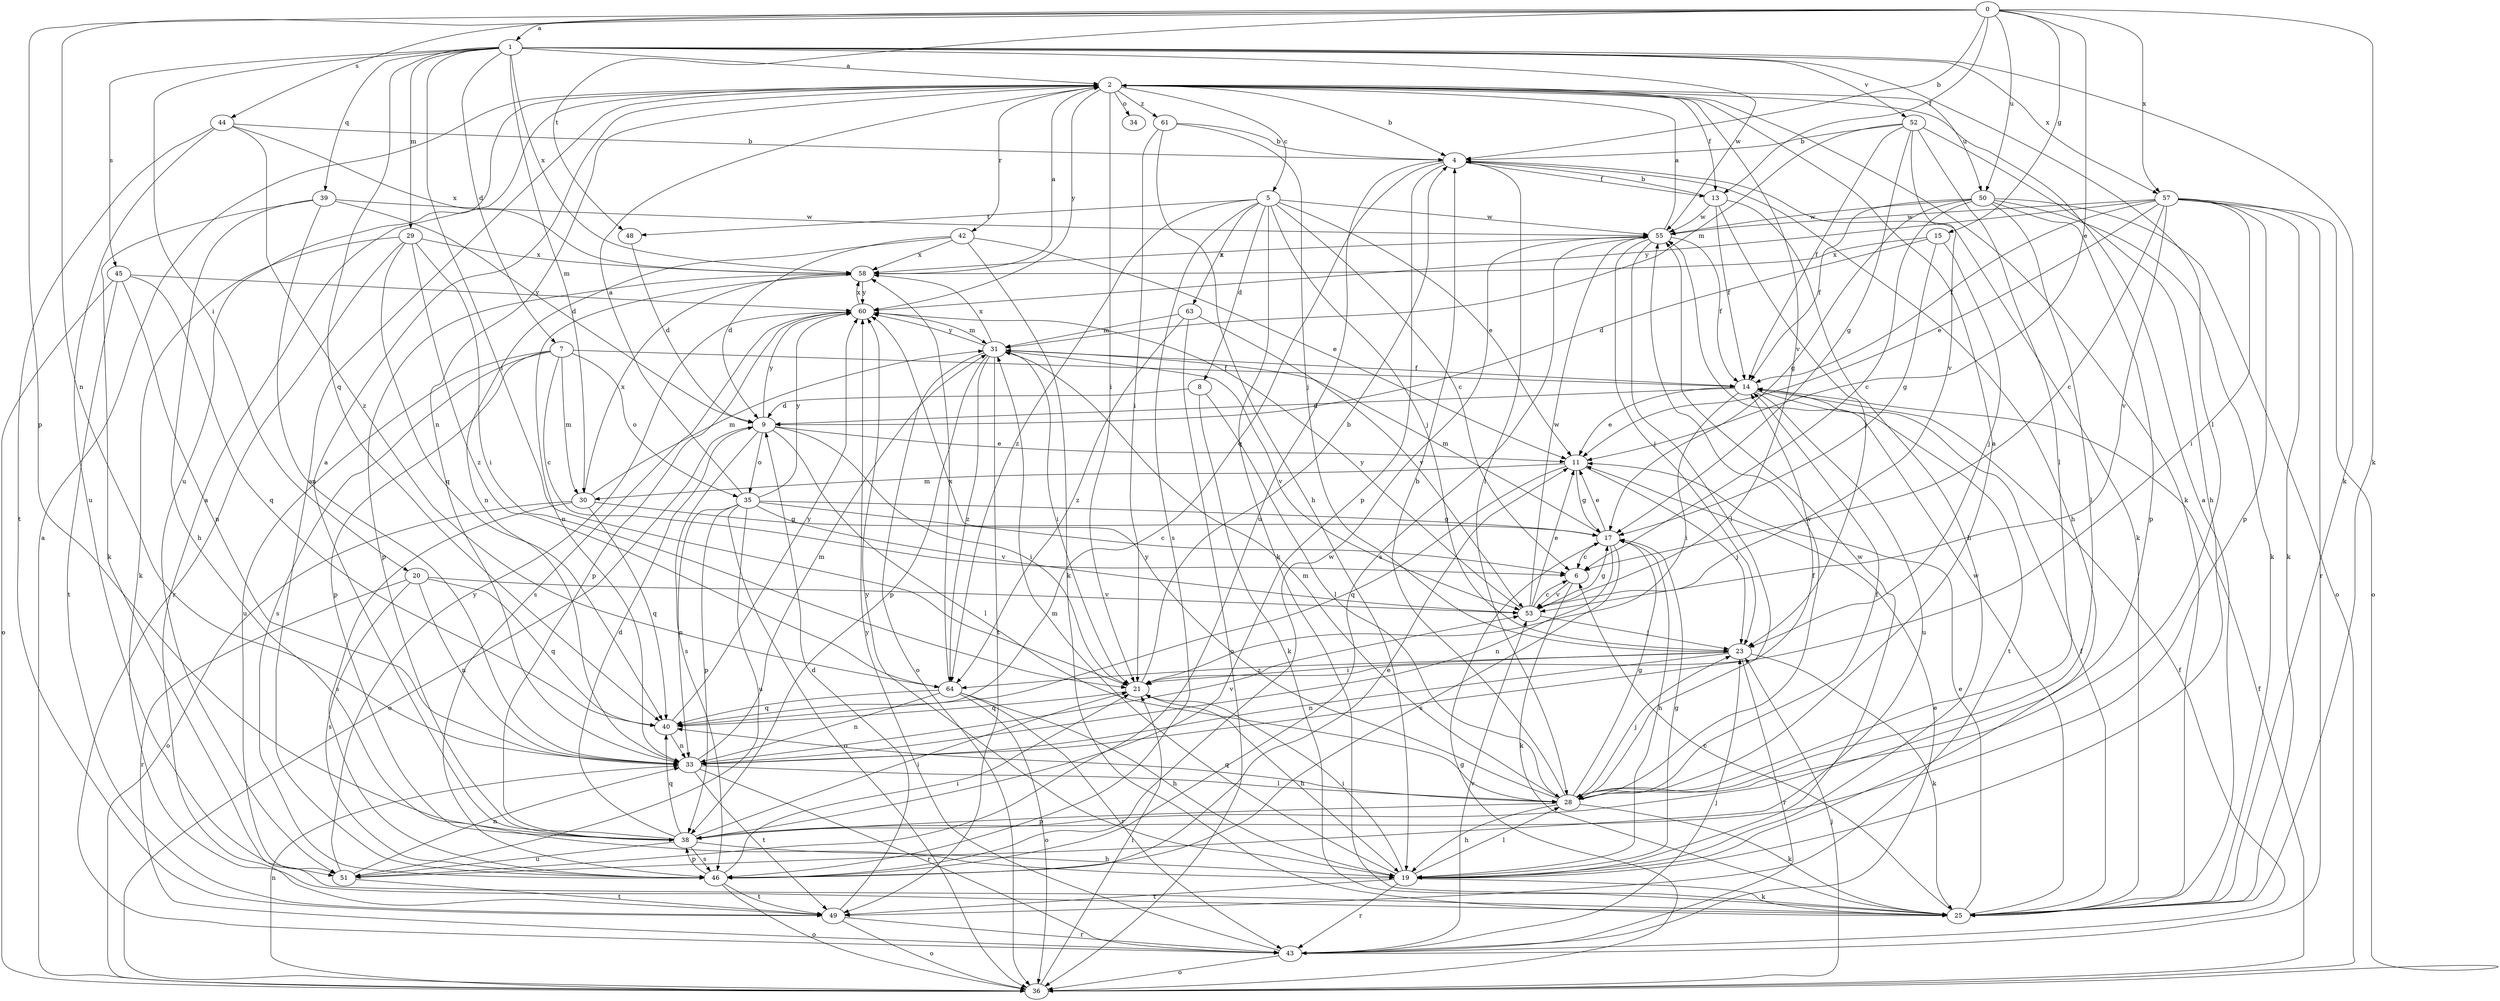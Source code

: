 strict digraph  {
0;
1;
2;
4;
5;
6;
7;
8;
9;
11;
13;
14;
15;
17;
19;
20;
21;
23;
25;
28;
29;
30;
31;
33;
34;
35;
36;
38;
39;
40;
42;
43;
44;
45;
46;
48;
49;
50;
51;
52;
53;
55;
57;
58;
60;
61;
63;
64;
0 -> 1  [label=a];
0 -> 4  [label=b];
0 -> 11  [label=e];
0 -> 13  [label=f];
0 -> 15  [label=g];
0 -> 25  [label=k];
0 -> 33  [label=n];
0 -> 38  [label=p];
0 -> 44  [label=s];
0 -> 48  [label=t];
0 -> 50  [label=u];
0 -> 57  [label=x];
1 -> 2  [label=a];
1 -> 7  [label=d];
1 -> 20  [label=i];
1 -> 21  [label=i];
1 -> 25  [label=k];
1 -> 28  [label=l];
1 -> 29  [label=m];
1 -> 30  [label=m];
1 -> 39  [label=q];
1 -> 40  [label=q];
1 -> 45  [label=s];
1 -> 52  [label=v];
1 -> 55  [label=w];
1 -> 57  [label=x];
1 -> 58  [label=x];
2 -> 4  [label=b];
2 -> 5  [label=c];
2 -> 13  [label=f];
2 -> 21  [label=i];
2 -> 25  [label=k];
2 -> 33  [label=n];
2 -> 34  [label=o];
2 -> 42  [label=r];
2 -> 50  [label=u];
2 -> 51  [label=u];
2 -> 53  [label=v];
2 -> 60  [label=y];
2 -> 61  [label=z];
4 -> 13  [label=f];
4 -> 19  [label=h];
4 -> 25  [label=k];
4 -> 28  [label=l];
4 -> 38  [label=p];
4 -> 40  [label=q];
4 -> 51  [label=u];
5 -> 6  [label=c];
5 -> 8  [label=d];
5 -> 11  [label=e];
5 -> 23  [label=j];
5 -> 25  [label=k];
5 -> 46  [label=s];
5 -> 48  [label=t];
5 -> 55  [label=w];
5 -> 63  [label=z];
5 -> 64  [label=z];
6 -> 25  [label=k];
6 -> 53  [label=v];
7 -> 6  [label=c];
7 -> 14  [label=f];
7 -> 30  [label=m];
7 -> 35  [label=o];
7 -> 38  [label=p];
7 -> 46  [label=s];
7 -> 51  [label=u];
8 -> 9  [label=d];
8 -> 25  [label=k];
8 -> 28  [label=l];
9 -> 11  [label=e];
9 -> 21  [label=i];
9 -> 28  [label=l];
9 -> 35  [label=o];
9 -> 36  [label=o];
9 -> 46  [label=s];
9 -> 60  [label=y];
11 -> 17  [label=g];
11 -> 23  [label=j];
11 -> 30  [label=m];
11 -> 40  [label=q];
13 -> 4  [label=b];
13 -> 14  [label=f];
13 -> 19  [label=h];
13 -> 23  [label=j];
13 -> 55  [label=w];
14 -> 9  [label=d];
14 -> 11  [label=e];
14 -> 21  [label=i];
14 -> 49  [label=t];
14 -> 51  [label=u];
15 -> 9  [label=d];
15 -> 17  [label=g];
15 -> 23  [label=j];
15 -> 58  [label=x];
17 -> 6  [label=c];
17 -> 11  [label=e];
17 -> 19  [label=h];
17 -> 31  [label=m];
17 -> 33  [label=n];
17 -> 46  [label=s];
19 -> 17  [label=g];
19 -> 21  [label=i];
19 -> 25  [label=k];
19 -> 28  [label=l];
19 -> 31  [label=m];
19 -> 43  [label=r];
19 -> 49  [label=t];
19 -> 55  [label=w];
19 -> 60  [label=y];
20 -> 33  [label=n];
20 -> 40  [label=q];
20 -> 43  [label=r];
20 -> 46  [label=s];
20 -> 53  [label=v];
21 -> 4  [label=b];
21 -> 19  [label=h];
21 -> 40  [label=q];
23 -> 21  [label=i];
23 -> 25  [label=k];
23 -> 33  [label=n];
23 -> 43  [label=r];
23 -> 64  [label=z];
25 -> 2  [label=a];
25 -> 6  [label=c];
25 -> 11  [label=e];
25 -> 14  [label=f];
25 -> 55  [label=w];
28 -> 2  [label=a];
28 -> 4  [label=b];
28 -> 14  [label=f];
28 -> 17  [label=g];
28 -> 19  [label=h];
28 -> 23  [label=j];
28 -> 25  [label=k];
28 -> 31  [label=m];
28 -> 38  [label=p];
28 -> 40  [label=q];
28 -> 55  [label=w];
28 -> 60  [label=y];
29 -> 21  [label=i];
29 -> 25  [label=k];
29 -> 40  [label=q];
29 -> 43  [label=r];
29 -> 58  [label=x];
29 -> 64  [label=z];
30 -> 17  [label=g];
30 -> 31  [label=m];
30 -> 36  [label=o];
30 -> 40  [label=q];
30 -> 46  [label=s];
30 -> 58  [label=x];
31 -> 14  [label=f];
31 -> 21  [label=i];
31 -> 36  [label=o];
31 -> 38  [label=p];
31 -> 49  [label=t];
31 -> 53  [label=v];
31 -> 58  [label=x];
31 -> 60  [label=y];
31 -> 64  [label=z];
33 -> 14  [label=f];
33 -> 28  [label=l];
33 -> 31  [label=m];
33 -> 43  [label=r];
33 -> 49  [label=t];
33 -> 53  [label=v];
35 -> 2  [label=a];
35 -> 6  [label=c];
35 -> 17  [label=g];
35 -> 33  [label=n];
35 -> 36  [label=o];
35 -> 38  [label=p];
35 -> 51  [label=u];
35 -> 53  [label=v];
35 -> 60  [label=y];
36 -> 2  [label=a];
36 -> 14  [label=f];
36 -> 17  [label=g];
36 -> 21  [label=i];
36 -> 23  [label=j];
36 -> 33  [label=n];
38 -> 2  [label=a];
38 -> 9  [label=d];
38 -> 19  [label=h];
38 -> 21  [label=i];
38 -> 40  [label=q];
38 -> 46  [label=s];
38 -> 51  [label=u];
39 -> 9  [label=d];
39 -> 19  [label=h];
39 -> 25  [label=k];
39 -> 33  [label=n];
39 -> 55  [label=w];
40 -> 33  [label=n];
40 -> 60  [label=y];
42 -> 9  [label=d];
42 -> 11  [label=e];
42 -> 25  [label=k];
42 -> 33  [label=n];
42 -> 58  [label=x];
43 -> 11  [label=e];
43 -> 14  [label=f];
43 -> 23  [label=j];
43 -> 36  [label=o];
43 -> 53  [label=v];
43 -> 60  [label=y];
44 -> 4  [label=b];
44 -> 49  [label=t];
44 -> 51  [label=u];
44 -> 58  [label=x];
44 -> 64  [label=z];
45 -> 33  [label=n];
45 -> 36  [label=o];
45 -> 40  [label=q];
45 -> 49  [label=t];
45 -> 60  [label=y];
46 -> 2  [label=a];
46 -> 11  [label=e];
46 -> 21  [label=i];
46 -> 36  [label=o];
46 -> 38  [label=p];
46 -> 49  [label=t];
46 -> 55  [label=w];
48 -> 9  [label=d];
49 -> 2  [label=a];
49 -> 9  [label=d];
49 -> 36  [label=o];
49 -> 43  [label=r];
50 -> 6  [label=c];
50 -> 14  [label=f];
50 -> 17  [label=g];
50 -> 25  [label=k];
50 -> 28  [label=l];
50 -> 36  [label=o];
50 -> 38  [label=p];
50 -> 55  [label=w];
51 -> 33  [label=n];
51 -> 49  [label=t];
51 -> 60  [label=y];
52 -> 4  [label=b];
52 -> 14  [label=f];
52 -> 17  [label=g];
52 -> 19  [label=h];
52 -> 28  [label=l];
52 -> 31  [label=m];
52 -> 53  [label=v];
53 -> 6  [label=c];
53 -> 11  [label=e];
53 -> 17  [label=g];
53 -> 23  [label=j];
53 -> 55  [label=w];
53 -> 60  [label=y];
55 -> 2  [label=a];
55 -> 14  [label=f];
55 -> 23  [label=j];
55 -> 28  [label=l];
55 -> 46  [label=s];
55 -> 58  [label=x];
57 -> 6  [label=c];
57 -> 11  [label=e];
57 -> 14  [label=f];
57 -> 21  [label=i];
57 -> 25  [label=k];
57 -> 36  [label=o];
57 -> 38  [label=p];
57 -> 43  [label=r];
57 -> 53  [label=v];
57 -> 55  [label=w];
57 -> 60  [label=y];
58 -> 2  [label=a];
58 -> 33  [label=n];
58 -> 38  [label=p];
58 -> 60  [label=y];
60 -> 31  [label=m];
60 -> 38  [label=p];
60 -> 46  [label=s];
60 -> 58  [label=x];
61 -> 4  [label=b];
61 -> 19  [label=h];
61 -> 21  [label=i];
61 -> 23  [label=j];
63 -> 31  [label=m];
63 -> 36  [label=o];
63 -> 53  [label=v];
63 -> 64  [label=z];
64 -> 19  [label=h];
64 -> 33  [label=n];
64 -> 36  [label=o];
64 -> 40  [label=q];
64 -> 43  [label=r];
64 -> 58  [label=x];
}
